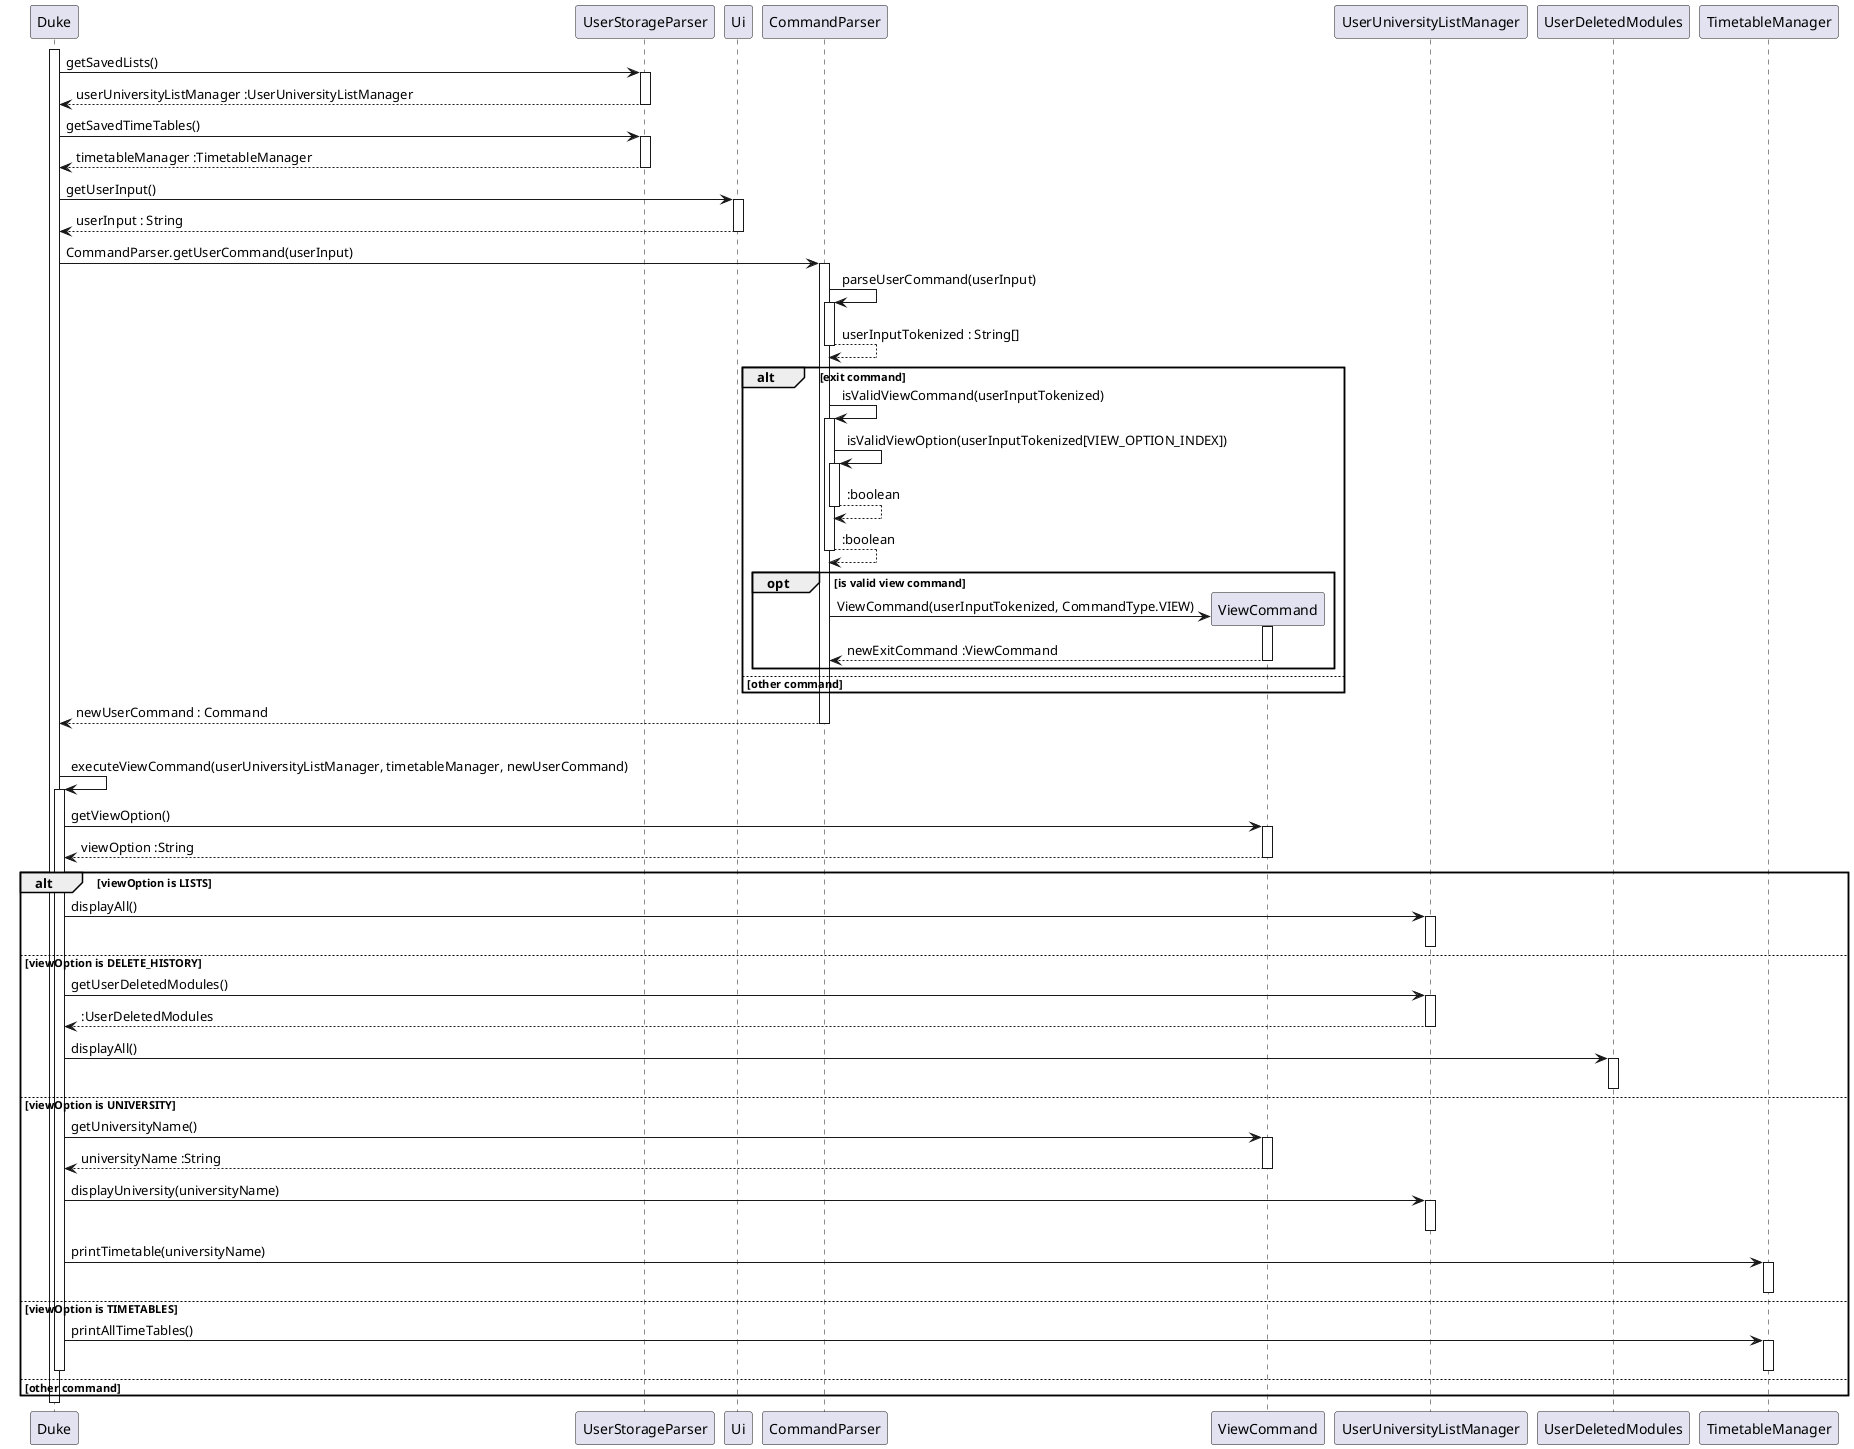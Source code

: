 @startuml

activate Duke

Duke -> UserStorageParser : getSavedLists()
activate UserStorageParser

UserStorageParser --> Duke : userUniversityListManager :UserUniversityListManager
deactivate UserStorageParser

Duke -> UserStorageParser : getSavedTimeTables()
activate UserStorageParser

UserStorageParser --> Duke : timetableManager :TimetableManager
deactivate UserStorageParser

Duke -> Ui : getUserInput()
activate Ui

Ui --> Duke : userInput : String
deactivate Ui

Duke -> CommandParser : CommandParser.getUserCommand(userInput)
activate CommandParser

CommandParser -> CommandParser : parseUserCommand(userInput)
activate CommandParser

CommandParser --> CommandParser : userInputTokenized : String[]
deactivate CommandParser

alt exit command

    CommandParser -> CommandParser : isValidViewCommand(userInputTokenized)
    activate CommandParser

    CommandParser -> CommandParser : isValidViewOption(userInputTokenized[VIEW_OPTION_INDEX])
    activate CommandParser

    CommandParser --> CommandParser : :boolean
    deactivate CommandParser

    CommandParser --> CommandParser : :boolean
    deactivate CommandParser

    opt is valid view command

        create ViewCommand
        CommandParser -> ViewCommand : ViewCommand(userInputTokenized, CommandType.VIEW)
        activate ViewCommand

        ViewCommand --> CommandParser : newExitCommand :ViewCommand
        deactivate ViewCommand
    end

else other command

end

CommandParser --> Duke : newUserCommand : Command
deactivate CommandParser

alt exit command

Duke -> Duke : executeViewCommand(userUniversityListManager, timetableManager, newUserCommand)
activate Duke

   Duke -> ViewCommand : getViewOption()
   activate ViewCommand

   ViewCommand --> Duke : viewOption :String
   deactivate ViewCommand

   alt viewOption is LISTS
   Duke -> UserUniversityListManager : displayAll()
   activate UserUniversityListManager

   deactivate UserUniversityListManager
   else viewOption is DELETE_HISTORY
    Duke -> UserUniversityListManager : getUserDeletedModules()
    activate UserUniversityListManager

    UserUniversityListManager --> Duke : :UserDeletedModules
    deactivate UserUniversityListManager

    Duke -> UserDeletedModules : displayAll()
    activate UserDeletedModules

    deactivate UserDeletedModules

   else viewOption is UNIVERSITY
    Duke -> ViewCommand : getUniversityName()
    activate ViewCommand

    ViewCommand --> Duke : universityName :String
    deactivate ViewCommand
    Duke -> UserUniversityListManager : displayUniversity(universityName)
    activate UserUniversityListManager

    deactivate UserUniversityListManager
    Duke -> TimetableManager : printTimetable(universityName)
    activate TimetableManager

    deactivate TimetableManager

   else viewOption is TIMETABLES
    Duke -> TimetableManager : printAllTimeTables()
    activate TimetableManager

    deactivate TimetableManager

else other command
deactivate Duke

end

deactivate Duke

@enduml